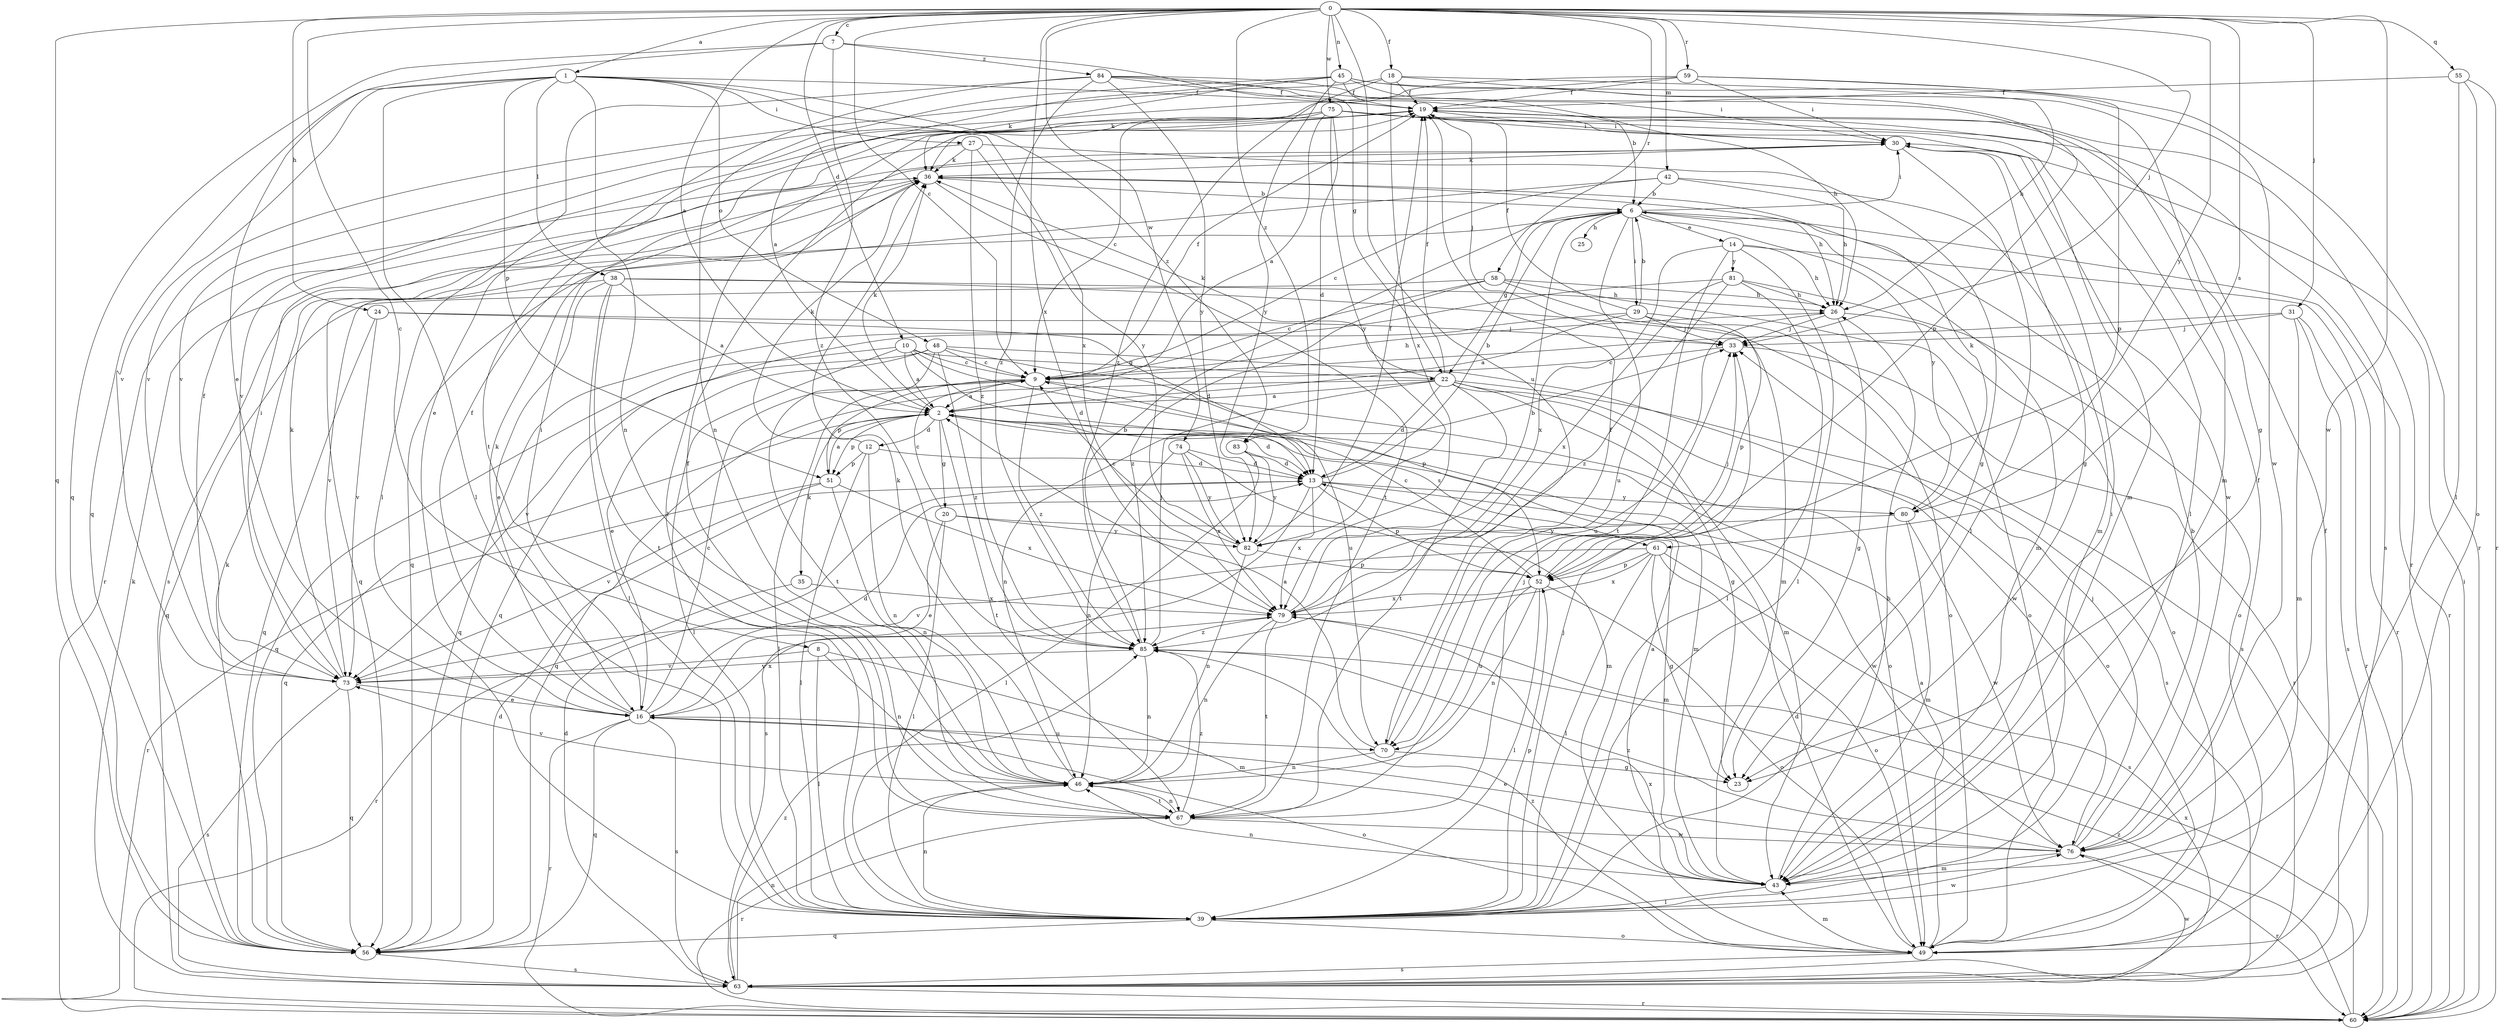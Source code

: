 strict digraph  {
0;
1;
2;
6;
7;
8;
9;
10;
12;
13;
14;
16;
18;
19;
20;
22;
23;
24;
25;
26;
27;
29;
30;
31;
33;
35;
36;
38;
39;
42;
43;
45;
46;
48;
49;
51;
52;
55;
56;
58;
59;
60;
61;
63;
67;
70;
73;
74;
75;
76;
79;
80;
81;
82;
83;
84;
85;
0 -> 1  [label=a];
0 -> 2  [label=a];
0 -> 7  [label=c];
0 -> 8  [label=c];
0 -> 9  [label=c];
0 -> 10  [label=d];
0 -> 18  [label=f];
0 -> 24  [label=h];
0 -> 31  [label=j];
0 -> 33  [label=j];
0 -> 42  [label=m];
0 -> 45  [label=n];
0 -> 55  [label=q];
0 -> 56  [label=q];
0 -> 58  [label=r];
0 -> 59  [label=r];
0 -> 61  [label=s];
0 -> 70  [label=u];
0 -> 74  [label=w];
0 -> 75  [label=w];
0 -> 76  [label=w];
0 -> 79  [label=x];
0 -> 80  [label=y];
0 -> 83  [label=z];
1 -> 19  [label=f];
1 -> 27  [label=i];
1 -> 38  [label=l];
1 -> 39  [label=l];
1 -> 46  [label=n];
1 -> 48  [label=o];
1 -> 51  [label=p];
1 -> 56  [label=q];
1 -> 73  [label=v];
1 -> 79  [label=x];
1 -> 83  [label=z];
2 -> 12  [label=d];
2 -> 13  [label=d];
2 -> 20  [label=g];
2 -> 35  [label=k];
2 -> 36  [label=k];
2 -> 43  [label=m];
2 -> 51  [label=p];
2 -> 56  [label=q];
2 -> 61  [label=s];
2 -> 67  [label=t];
6 -> 14  [label=e];
6 -> 22  [label=g];
6 -> 25  [label=h];
6 -> 29  [label=i];
6 -> 30  [label=i];
6 -> 43  [label=m];
6 -> 56  [label=q];
6 -> 60  [label=r];
6 -> 70  [label=u];
6 -> 80  [label=y];
7 -> 16  [label=e];
7 -> 22  [label=g];
7 -> 56  [label=q];
7 -> 84  [label=z];
7 -> 85  [label=z];
8 -> 39  [label=l];
8 -> 43  [label=m];
8 -> 46  [label=n];
8 -> 73  [label=v];
9 -> 2  [label=a];
9 -> 19  [label=f];
9 -> 26  [label=h];
9 -> 39  [label=l];
9 -> 49  [label=o];
9 -> 51  [label=p];
9 -> 85  [label=z];
10 -> 2  [label=a];
10 -> 9  [label=c];
10 -> 13  [label=d];
10 -> 22  [label=g];
10 -> 39  [label=l];
10 -> 56  [label=q];
10 -> 70  [label=u];
12 -> 13  [label=d];
12 -> 36  [label=k];
12 -> 39  [label=l];
12 -> 46  [label=n];
12 -> 51  [label=p];
13 -> 6  [label=b];
13 -> 52  [label=p];
13 -> 63  [label=s];
13 -> 76  [label=w];
13 -> 79  [label=x];
13 -> 80  [label=y];
14 -> 26  [label=h];
14 -> 39  [label=l];
14 -> 60  [label=r];
14 -> 67  [label=t];
14 -> 79  [label=x];
14 -> 81  [label=y];
16 -> 9  [label=c];
16 -> 13  [label=d];
16 -> 19  [label=f];
16 -> 30  [label=i];
16 -> 36  [label=k];
16 -> 49  [label=o];
16 -> 56  [label=q];
16 -> 60  [label=r];
16 -> 63  [label=s];
16 -> 70  [label=u];
16 -> 79  [label=x];
18 -> 19  [label=f];
18 -> 26  [label=h];
18 -> 52  [label=p];
18 -> 73  [label=v];
18 -> 79  [label=x];
18 -> 85  [label=z];
19 -> 30  [label=i];
19 -> 33  [label=j];
19 -> 39  [label=l];
19 -> 60  [label=r];
20 -> 9  [label=c];
20 -> 16  [label=e];
20 -> 39  [label=l];
20 -> 43  [label=m];
20 -> 82  [label=y];
22 -> 2  [label=a];
22 -> 13  [label=d];
22 -> 19  [label=f];
22 -> 23  [label=g];
22 -> 36  [label=k];
22 -> 43  [label=m];
22 -> 46  [label=n];
22 -> 49  [label=o];
22 -> 56  [label=q];
22 -> 63  [label=s];
22 -> 67  [label=t];
24 -> 13  [label=d];
24 -> 33  [label=j];
24 -> 56  [label=q];
24 -> 73  [label=v];
26 -> 23  [label=g];
26 -> 33  [label=j];
26 -> 49  [label=o];
26 -> 70  [label=u];
27 -> 23  [label=g];
27 -> 36  [label=k];
27 -> 60  [label=r];
27 -> 82  [label=y];
27 -> 85  [label=z];
29 -> 2  [label=a];
29 -> 6  [label=b];
29 -> 19  [label=f];
29 -> 33  [label=j];
29 -> 52  [label=p];
29 -> 56  [label=q];
29 -> 63  [label=s];
30 -> 23  [label=g];
30 -> 36  [label=k];
30 -> 39  [label=l];
30 -> 76  [label=w];
31 -> 9  [label=c];
31 -> 33  [label=j];
31 -> 43  [label=m];
31 -> 60  [label=r];
31 -> 63  [label=s];
33 -> 9  [label=c];
33 -> 60  [label=r];
35 -> 60  [label=r];
35 -> 79  [label=x];
36 -> 6  [label=b];
36 -> 26  [label=h];
36 -> 63  [label=s];
36 -> 67  [label=t];
38 -> 2  [label=a];
38 -> 16  [label=e];
38 -> 26  [label=h];
38 -> 39  [label=l];
38 -> 49  [label=o];
38 -> 67  [label=t];
38 -> 73  [label=v];
39 -> 33  [label=j];
39 -> 46  [label=n];
39 -> 49  [label=o];
39 -> 52  [label=p];
39 -> 56  [label=q];
39 -> 76  [label=w];
42 -> 6  [label=b];
42 -> 9  [label=c];
42 -> 26  [label=h];
42 -> 43  [label=m];
42 -> 56  [label=q];
43 -> 2  [label=a];
43 -> 26  [label=h];
43 -> 30  [label=i];
43 -> 39  [label=l];
43 -> 46  [label=n];
45 -> 2  [label=a];
45 -> 19  [label=f];
45 -> 23  [label=g];
45 -> 36  [label=k];
45 -> 43  [label=m];
45 -> 46  [label=n];
45 -> 76  [label=w];
45 -> 82  [label=y];
46 -> 36  [label=k];
46 -> 67  [label=t];
46 -> 73  [label=v];
48 -> 9  [label=c];
48 -> 16  [label=e];
48 -> 52  [label=p];
48 -> 67  [label=t];
48 -> 73  [label=v];
48 -> 76  [label=w];
48 -> 85  [label=z];
49 -> 2  [label=a];
49 -> 13  [label=d];
49 -> 19  [label=f];
49 -> 43  [label=m];
49 -> 63  [label=s];
49 -> 79  [label=x];
49 -> 85  [label=z];
51 -> 2  [label=a];
51 -> 46  [label=n];
51 -> 60  [label=r];
51 -> 73  [label=v];
51 -> 79  [label=x];
52 -> 9  [label=c];
52 -> 33  [label=j];
52 -> 39  [label=l];
52 -> 46  [label=n];
52 -> 49  [label=o];
52 -> 70  [label=u];
52 -> 79  [label=x];
55 -> 19  [label=f];
55 -> 39  [label=l];
55 -> 49  [label=o];
55 -> 60  [label=r];
56 -> 13  [label=d];
56 -> 36  [label=k];
56 -> 63  [label=s];
58 -> 9  [label=c];
58 -> 26  [label=h];
58 -> 43  [label=m];
58 -> 49  [label=o];
58 -> 56  [label=q];
58 -> 85  [label=z];
59 -> 19  [label=f];
59 -> 30  [label=i];
59 -> 36  [label=k];
59 -> 52  [label=p];
59 -> 60  [label=r];
59 -> 73  [label=v];
60 -> 30  [label=i];
60 -> 79  [label=x];
60 -> 85  [label=z];
61 -> 23  [label=g];
61 -> 39  [label=l];
61 -> 49  [label=o];
61 -> 52  [label=p];
61 -> 63  [label=s];
61 -> 73  [label=v];
61 -> 79  [label=x];
63 -> 13  [label=d];
63 -> 36  [label=k];
63 -> 46  [label=n];
63 -> 60  [label=r];
63 -> 76  [label=w];
63 -> 85  [label=z];
67 -> 19  [label=f];
67 -> 33  [label=j];
67 -> 46  [label=n];
67 -> 60  [label=r];
67 -> 76  [label=w];
67 -> 85  [label=z];
70 -> 2  [label=a];
70 -> 19  [label=f];
70 -> 23  [label=g];
70 -> 46  [label=n];
73 -> 16  [label=e];
73 -> 19  [label=f];
73 -> 30  [label=i];
73 -> 36  [label=k];
73 -> 56  [label=q];
73 -> 63  [label=s];
74 -> 13  [label=d];
74 -> 43  [label=m];
74 -> 46  [label=n];
74 -> 79  [label=x];
74 -> 82  [label=y];
75 -> 2  [label=a];
75 -> 9  [label=c];
75 -> 13  [label=d];
75 -> 16  [label=e];
75 -> 30  [label=i];
75 -> 39  [label=l];
75 -> 43  [label=m];
75 -> 63  [label=s];
75 -> 73  [label=v];
75 -> 82  [label=y];
76 -> 6  [label=b];
76 -> 16  [label=e];
76 -> 19  [label=f];
76 -> 33  [label=j];
76 -> 43  [label=m];
76 -> 60  [label=r];
76 -> 85  [label=z];
79 -> 6  [label=b];
79 -> 46  [label=n];
79 -> 67  [label=t];
79 -> 85  [label=z];
80 -> 36  [label=k];
80 -> 43  [label=m];
80 -> 76  [label=w];
80 -> 82  [label=y];
81 -> 26  [label=h];
81 -> 39  [label=l];
81 -> 49  [label=o];
81 -> 56  [label=q];
81 -> 79  [label=x];
81 -> 85  [label=z];
82 -> 9  [label=c];
82 -> 19  [label=f];
82 -> 46  [label=n];
82 -> 52  [label=p];
83 -> 13  [label=d];
83 -> 39  [label=l];
83 -> 82  [label=y];
84 -> 6  [label=b];
84 -> 19  [label=f];
84 -> 26  [label=h];
84 -> 30  [label=i];
84 -> 39  [label=l];
84 -> 67  [label=t];
84 -> 82  [label=y];
84 -> 85  [label=z];
85 -> 6  [label=b];
85 -> 33  [label=j];
85 -> 46  [label=n];
85 -> 73  [label=v];
}
